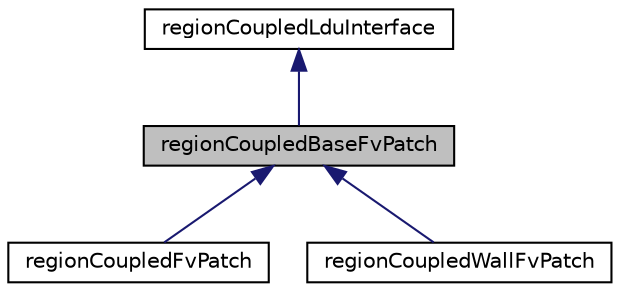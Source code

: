 digraph "regionCoupledBaseFvPatch"
{
  bgcolor="transparent";
  edge [fontname="Helvetica",fontsize="10",labelfontname="Helvetica",labelfontsize="10"];
  node [fontname="Helvetica",fontsize="10",shape=record];
  Node1 [label="regionCoupledBaseFvPatch",height=0.2,width=0.4,color="black", fillcolor="grey75", style="filled", fontcolor="black"];
  Node2 -> Node1 [dir="back",color="midnightblue",fontsize="10",style="solid",fontname="Helvetica"];
  Node2 [label="regionCoupledLduInterface",height=0.2,width=0.4,color="black",URL="$a02171.html",tooltip="An abstract base class for region coupled interfaces. "];
  Node1 -> Node3 [dir="back",color="midnightblue",fontsize="10",style="solid",fontname="Helvetica"];
  Node3 [label="regionCoupledFvPatch",height=0.2,width=0.4,color="black",URL="$a02168.html",tooltip="Common functionality for regionCoupleFvPatch and regionCoupledWallFvPatch. "];
  Node1 -> Node4 [dir="back",color="midnightblue",fontsize="10",style="solid",fontname="Helvetica"];
  Node4 [label="regionCoupledWallFvPatch",height=0.2,width=0.4,color="black",URL="$a02174.html",tooltip="Foam::regionCoupledWallFvPatch. "];
}
